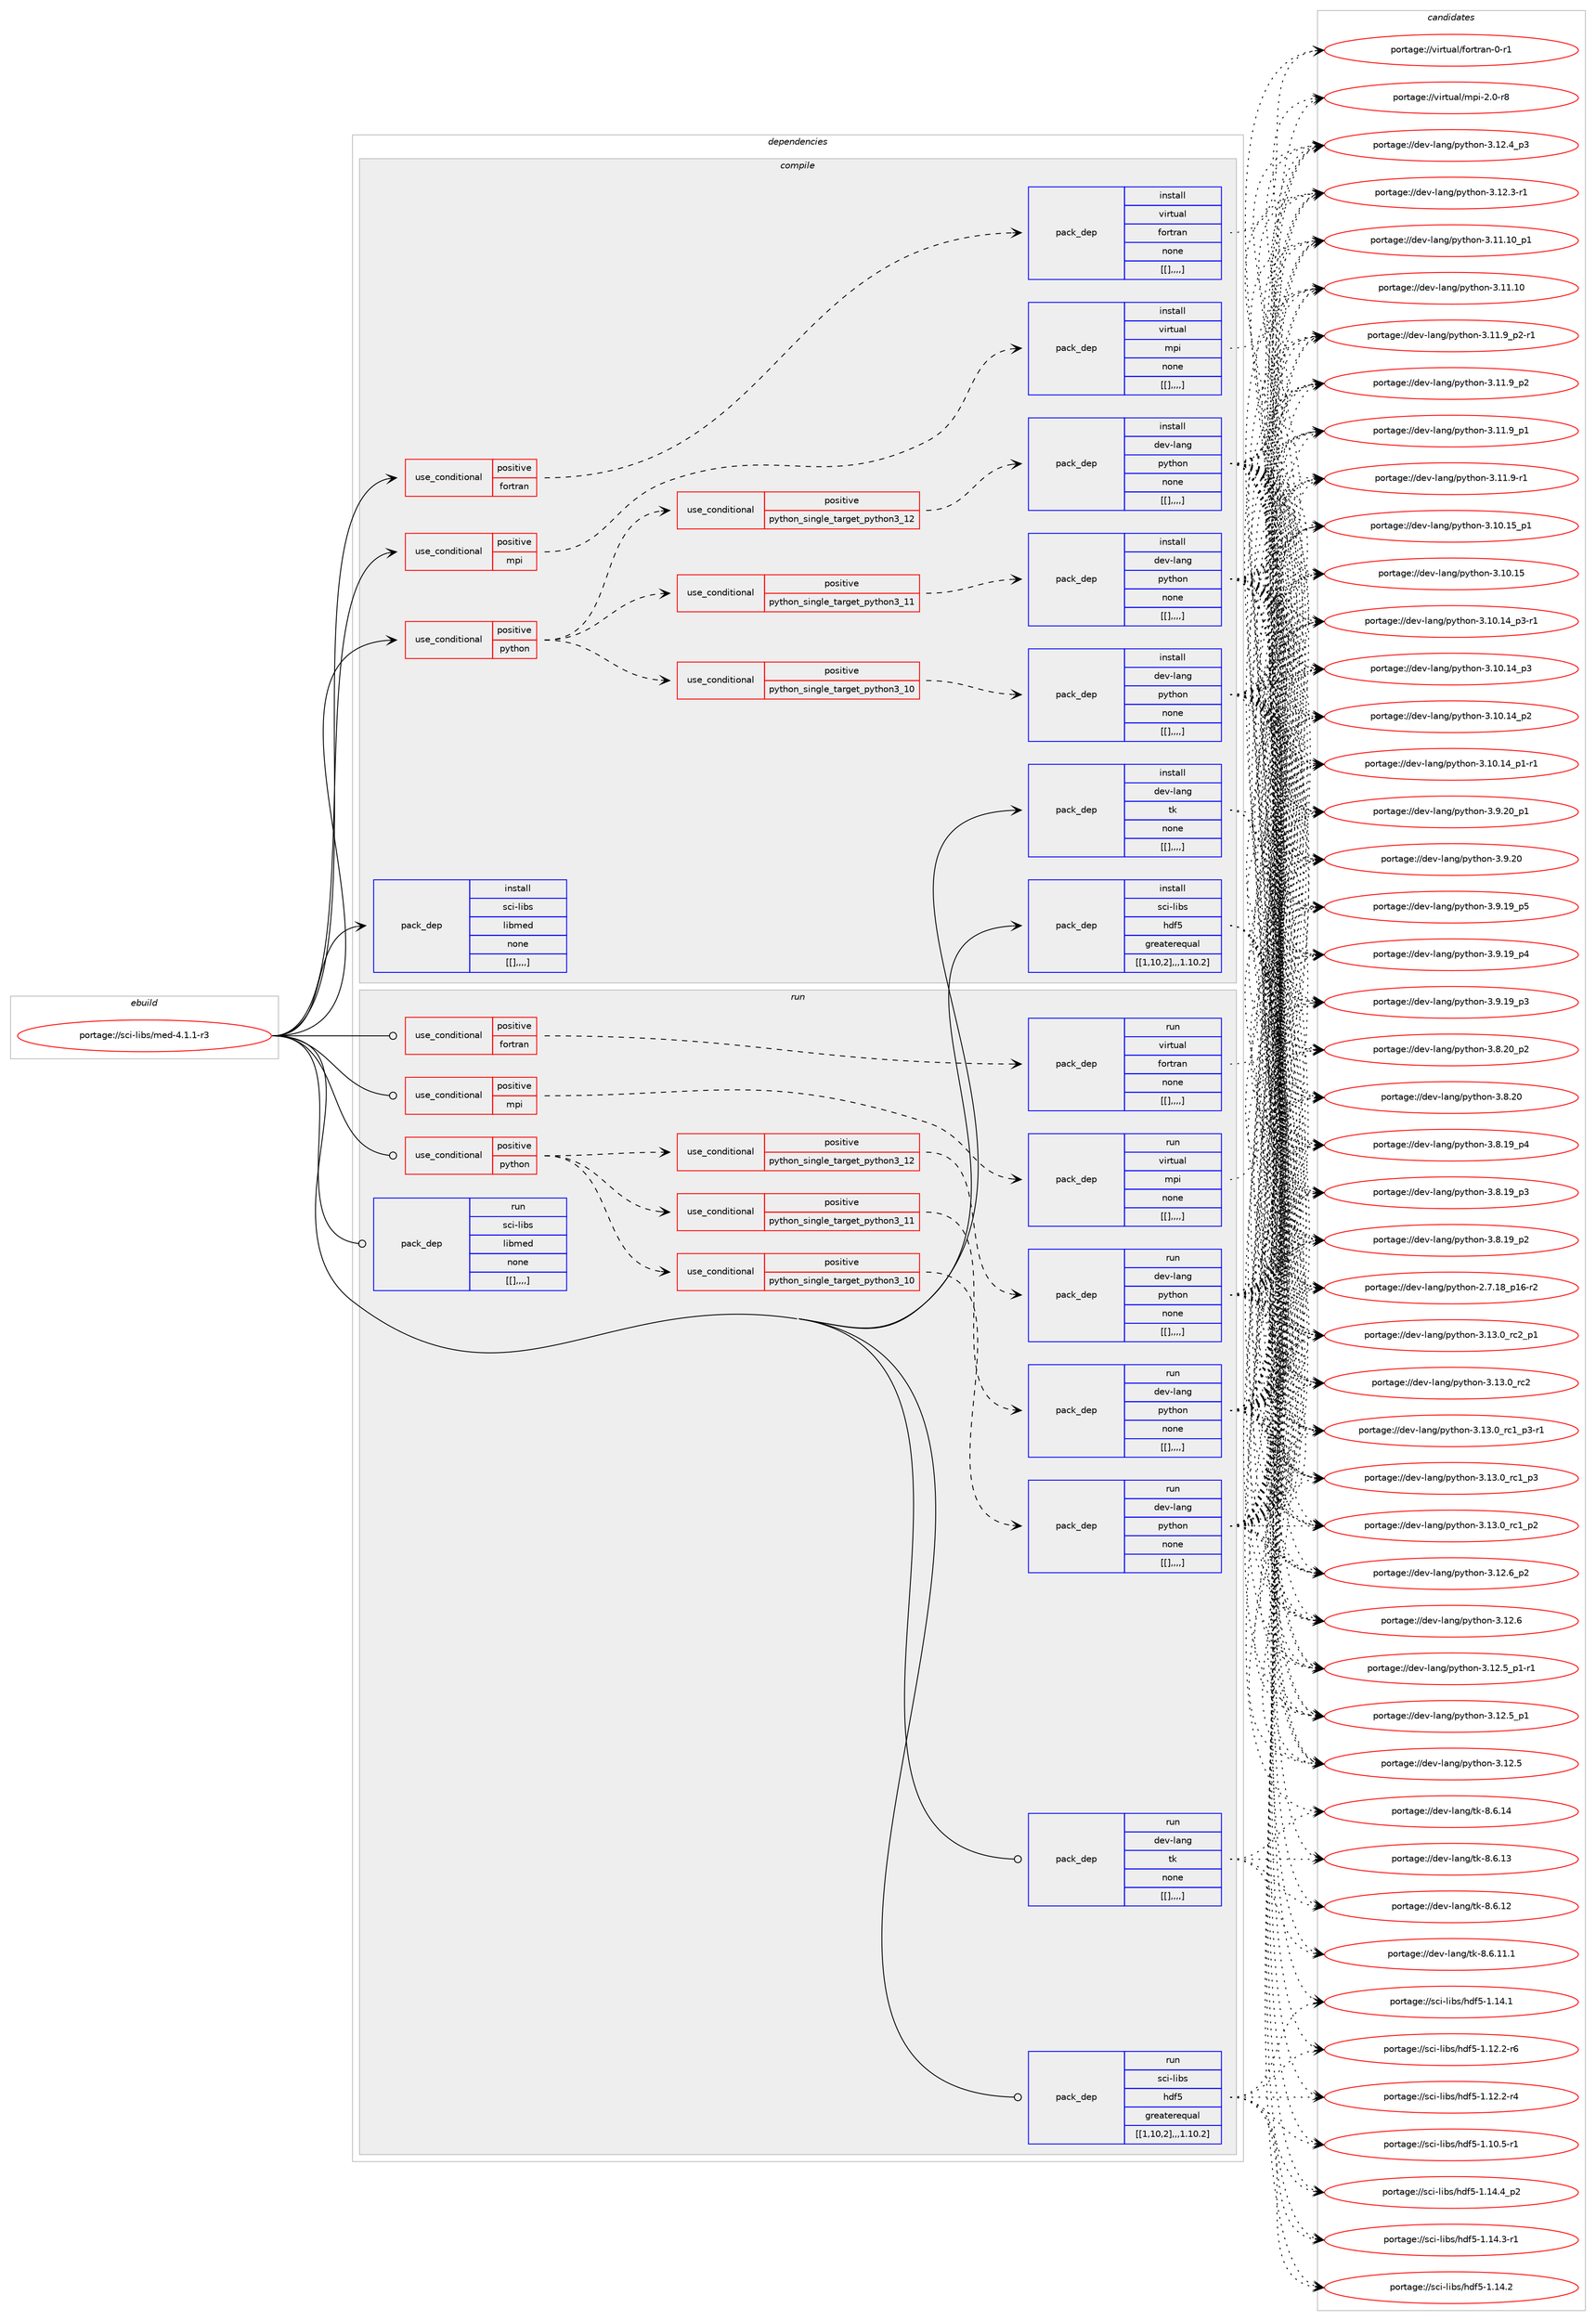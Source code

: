 digraph prolog {

# *************
# Graph options
# *************

newrank=true;
concentrate=true;
compound=true;
graph [rankdir=LR,fontname=Helvetica,fontsize=10,ranksep=1.5];#, ranksep=2.5, nodesep=0.2];
edge  [arrowhead=vee];
node  [fontname=Helvetica,fontsize=10];

# **********
# The ebuild
# **********

subgraph cluster_leftcol {
color=gray;
label=<<i>ebuild</i>>;
id [label="portage://sci-libs/med-4.1.1-r3", color=red, width=4, href="../sci-libs/med-4.1.1-r3.svg"];
}

# ****************
# The dependencies
# ****************

subgraph cluster_midcol {
color=gray;
label=<<i>dependencies</i>>;
subgraph cluster_compile {
fillcolor="#eeeeee";
style=filled;
label=<<i>compile</i>>;
subgraph cond110587 {
dependency413618 [label=<<TABLE BORDER="0" CELLBORDER="1" CELLSPACING="0" CELLPADDING="4"><TR><TD ROWSPAN="3" CELLPADDING="10">use_conditional</TD></TR><TR><TD>positive</TD></TR><TR><TD>fortran</TD></TR></TABLE>>, shape=none, color=red];
subgraph pack300138 {
dependency413619 [label=<<TABLE BORDER="0" CELLBORDER="1" CELLSPACING="0" CELLPADDING="4" WIDTH="220"><TR><TD ROWSPAN="6" CELLPADDING="30">pack_dep</TD></TR><TR><TD WIDTH="110">install</TD></TR><TR><TD>virtual</TD></TR><TR><TD>fortran</TD></TR><TR><TD>none</TD></TR><TR><TD>[[],,,,]</TD></TR></TABLE>>, shape=none, color=blue];
}
dependency413618:e -> dependency413619:w [weight=20,style="dashed",arrowhead="vee"];
}
id:e -> dependency413618:w [weight=20,style="solid",arrowhead="vee"];
subgraph cond110588 {
dependency413620 [label=<<TABLE BORDER="0" CELLBORDER="1" CELLSPACING="0" CELLPADDING="4"><TR><TD ROWSPAN="3" CELLPADDING="10">use_conditional</TD></TR><TR><TD>positive</TD></TR><TR><TD>mpi</TD></TR></TABLE>>, shape=none, color=red];
subgraph pack300139 {
dependency413621 [label=<<TABLE BORDER="0" CELLBORDER="1" CELLSPACING="0" CELLPADDING="4" WIDTH="220"><TR><TD ROWSPAN="6" CELLPADDING="30">pack_dep</TD></TR><TR><TD WIDTH="110">install</TD></TR><TR><TD>virtual</TD></TR><TR><TD>mpi</TD></TR><TR><TD>none</TD></TR><TR><TD>[[],,,,]</TD></TR></TABLE>>, shape=none, color=blue];
}
dependency413620:e -> dependency413621:w [weight=20,style="dashed",arrowhead="vee"];
}
id:e -> dependency413620:w [weight=20,style="solid",arrowhead="vee"];
subgraph cond110589 {
dependency413622 [label=<<TABLE BORDER="0" CELLBORDER="1" CELLSPACING="0" CELLPADDING="4"><TR><TD ROWSPAN="3" CELLPADDING="10">use_conditional</TD></TR><TR><TD>positive</TD></TR><TR><TD>python</TD></TR></TABLE>>, shape=none, color=red];
subgraph cond110590 {
dependency413623 [label=<<TABLE BORDER="0" CELLBORDER="1" CELLSPACING="0" CELLPADDING="4"><TR><TD ROWSPAN="3" CELLPADDING="10">use_conditional</TD></TR><TR><TD>positive</TD></TR><TR><TD>python_single_target_python3_10</TD></TR></TABLE>>, shape=none, color=red];
subgraph pack300140 {
dependency413624 [label=<<TABLE BORDER="0" CELLBORDER="1" CELLSPACING="0" CELLPADDING="4" WIDTH="220"><TR><TD ROWSPAN="6" CELLPADDING="30">pack_dep</TD></TR><TR><TD WIDTH="110">install</TD></TR><TR><TD>dev-lang</TD></TR><TR><TD>python</TD></TR><TR><TD>none</TD></TR><TR><TD>[[],,,,]</TD></TR></TABLE>>, shape=none, color=blue];
}
dependency413623:e -> dependency413624:w [weight=20,style="dashed",arrowhead="vee"];
}
dependency413622:e -> dependency413623:w [weight=20,style="dashed",arrowhead="vee"];
subgraph cond110591 {
dependency413625 [label=<<TABLE BORDER="0" CELLBORDER="1" CELLSPACING="0" CELLPADDING="4"><TR><TD ROWSPAN="3" CELLPADDING="10">use_conditional</TD></TR><TR><TD>positive</TD></TR><TR><TD>python_single_target_python3_11</TD></TR></TABLE>>, shape=none, color=red];
subgraph pack300141 {
dependency413626 [label=<<TABLE BORDER="0" CELLBORDER="1" CELLSPACING="0" CELLPADDING="4" WIDTH="220"><TR><TD ROWSPAN="6" CELLPADDING="30">pack_dep</TD></TR><TR><TD WIDTH="110">install</TD></TR><TR><TD>dev-lang</TD></TR><TR><TD>python</TD></TR><TR><TD>none</TD></TR><TR><TD>[[],,,,]</TD></TR></TABLE>>, shape=none, color=blue];
}
dependency413625:e -> dependency413626:w [weight=20,style="dashed",arrowhead="vee"];
}
dependency413622:e -> dependency413625:w [weight=20,style="dashed",arrowhead="vee"];
subgraph cond110592 {
dependency413627 [label=<<TABLE BORDER="0" CELLBORDER="1" CELLSPACING="0" CELLPADDING="4"><TR><TD ROWSPAN="3" CELLPADDING="10">use_conditional</TD></TR><TR><TD>positive</TD></TR><TR><TD>python_single_target_python3_12</TD></TR></TABLE>>, shape=none, color=red];
subgraph pack300142 {
dependency413628 [label=<<TABLE BORDER="0" CELLBORDER="1" CELLSPACING="0" CELLPADDING="4" WIDTH="220"><TR><TD ROWSPAN="6" CELLPADDING="30">pack_dep</TD></TR><TR><TD WIDTH="110">install</TD></TR><TR><TD>dev-lang</TD></TR><TR><TD>python</TD></TR><TR><TD>none</TD></TR><TR><TD>[[],,,,]</TD></TR></TABLE>>, shape=none, color=blue];
}
dependency413627:e -> dependency413628:w [weight=20,style="dashed",arrowhead="vee"];
}
dependency413622:e -> dependency413627:w [weight=20,style="dashed",arrowhead="vee"];
}
id:e -> dependency413622:w [weight=20,style="solid",arrowhead="vee"];
subgraph pack300143 {
dependency413629 [label=<<TABLE BORDER="0" CELLBORDER="1" CELLSPACING="0" CELLPADDING="4" WIDTH="220"><TR><TD ROWSPAN="6" CELLPADDING="30">pack_dep</TD></TR><TR><TD WIDTH="110">install</TD></TR><TR><TD>dev-lang</TD></TR><TR><TD>tk</TD></TR><TR><TD>none</TD></TR><TR><TD>[[],,,,]</TD></TR></TABLE>>, shape=none, color=blue];
}
id:e -> dependency413629:w [weight=20,style="solid",arrowhead="vee"];
subgraph pack300144 {
dependency413630 [label=<<TABLE BORDER="0" CELLBORDER="1" CELLSPACING="0" CELLPADDING="4" WIDTH="220"><TR><TD ROWSPAN="6" CELLPADDING="30">pack_dep</TD></TR><TR><TD WIDTH="110">install</TD></TR><TR><TD>sci-libs</TD></TR><TR><TD>hdf5</TD></TR><TR><TD>greaterequal</TD></TR><TR><TD>[[1,10,2],,,1.10.2]</TD></TR></TABLE>>, shape=none, color=blue];
}
id:e -> dependency413630:w [weight=20,style="solid",arrowhead="vee"];
subgraph pack300145 {
dependency413631 [label=<<TABLE BORDER="0" CELLBORDER="1" CELLSPACING="0" CELLPADDING="4" WIDTH="220"><TR><TD ROWSPAN="6" CELLPADDING="30">pack_dep</TD></TR><TR><TD WIDTH="110">install</TD></TR><TR><TD>sci-libs</TD></TR><TR><TD>libmed</TD></TR><TR><TD>none</TD></TR><TR><TD>[[],,,,]</TD></TR></TABLE>>, shape=none, color=blue];
}
id:e -> dependency413631:w [weight=20,style="solid",arrowhead="vee"];
}
subgraph cluster_compileandrun {
fillcolor="#eeeeee";
style=filled;
label=<<i>compile and run</i>>;
}
subgraph cluster_run {
fillcolor="#eeeeee";
style=filled;
label=<<i>run</i>>;
subgraph cond110593 {
dependency413632 [label=<<TABLE BORDER="0" CELLBORDER="1" CELLSPACING="0" CELLPADDING="4"><TR><TD ROWSPAN="3" CELLPADDING="10">use_conditional</TD></TR><TR><TD>positive</TD></TR><TR><TD>fortran</TD></TR></TABLE>>, shape=none, color=red];
subgraph pack300146 {
dependency413633 [label=<<TABLE BORDER="0" CELLBORDER="1" CELLSPACING="0" CELLPADDING="4" WIDTH="220"><TR><TD ROWSPAN="6" CELLPADDING="30">pack_dep</TD></TR><TR><TD WIDTH="110">run</TD></TR><TR><TD>virtual</TD></TR><TR><TD>fortran</TD></TR><TR><TD>none</TD></TR><TR><TD>[[],,,,]</TD></TR></TABLE>>, shape=none, color=blue];
}
dependency413632:e -> dependency413633:w [weight=20,style="dashed",arrowhead="vee"];
}
id:e -> dependency413632:w [weight=20,style="solid",arrowhead="odot"];
subgraph cond110594 {
dependency413634 [label=<<TABLE BORDER="0" CELLBORDER="1" CELLSPACING="0" CELLPADDING="4"><TR><TD ROWSPAN="3" CELLPADDING="10">use_conditional</TD></TR><TR><TD>positive</TD></TR><TR><TD>mpi</TD></TR></TABLE>>, shape=none, color=red];
subgraph pack300147 {
dependency413635 [label=<<TABLE BORDER="0" CELLBORDER="1" CELLSPACING="0" CELLPADDING="4" WIDTH="220"><TR><TD ROWSPAN="6" CELLPADDING="30">pack_dep</TD></TR><TR><TD WIDTH="110">run</TD></TR><TR><TD>virtual</TD></TR><TR><TD>mpi</TD></TR><TR><TD>none</TD></TR><TR><TD>[[],,,,]</TD></TR></TABLE>>, shape=none, color=blue];
}
dependency413634:e -> dependency413635:w [weight=20,style="dashed",arrowhead="vee"];
}
id:e -> dependency413634:w [weight=20,style="solid",arrowhead="odot"];
subgraph cond110595 {
dependency413636 [label=<<TABLE BORDER="0" CELLBORDER="1" CELLSPACING="0" CELLPADDING="4"><TR><TD ROWSPAN="3" CELLPADDING="10">use_conditional</TD></TR><TR><TD>positive</TD></TR><TR><TD>python</TD></TR></TABLE>>, shape=none, color=red];
subgraph cond110596 {
dependency413637 [label=<<TABLE BORDER="0" CELLBORDER="1" CELLSPACING="0" CELLPADDING="4"><TR><TD ROWSPAN="3" CELLPADDING="10">use_conditional</TD></TR><TR><TD>positive</TD></TR><TR><TD>python_single_target_python3_10</TD></TR></TABLE>>, shape=none, color=red];
subgraph pack300148 {
dependency413638 [label=<<TABLE BORDER="0" CELLBORDER="1" CELLSPACING="0" CELLPADDING="4" WIDTH="220"><TR><TD ROWSPAN="6" CELLPADDING="30">pack_dep</TD></TR><TR><TD WIDTH="110">run</TD></TR><TR><TD>dev-lang</TD></TR><TR><TD>python</TD></TR><TR><TD>none</TD></TR><TR><TD>[[],,,,]</TD></TR></TABLE>>, shape=none, color=blue];
}
dependency413637:e -> dependency413638:w [weight=20,style="dashed",arrowhead="vee"];
}
dependency413636:e -> dependency413637:w [weight=20,style="dashed",arrowhead="vee"];
subgraph cond110597 {
dependency413639 [label=<<TABLE BORDER="0" CELLBORDER="1" CELLSPACING="0" CELLPADDING="4"><TR><TD ROWSPAN="3" CELLPADDING="10">use_conditional</TD></TR><TR><TD>positive</TD></TR><TR><TD>python_single_target_python3_11</TD></TR></TABLE>>, shape=none, color=red];
subgraph pack300149 {
dependency413640 [label=<<TABLE BORDER="0" CELLBORDER="1" CELLSPACING="0" CELLPADDING="4" WIDTH="220"><TR><TD ROWSPAN="6" CELLPADDING="30">pack_dep</TD></TR><TR><TD WIDTH="110">run</TD></TR><TR><TD>dev-lang</TD></TR><TR><TD>python</TD></TR><TR><TD>none</TD></TR><TR><TD>[[],,,,]</TD></TR></TABLE>>, shape=none, color=blue];
}
dependency413639:e -> dependency413640:w [weight=20,style="dashed",arrowhead="vee"];
}
dependency413636:e -> dependency413639:w [weight=20,style="dashed",arrowhead="vee"];
subgraph cond110598 {
dependency413641 [label=<<TABLE BORDER="0" CELLBORDER="1" CELLSPACING="0" CELLPADDING="4"><TR><TD ROWSPAN="3" CELLPADDING="10">use_conditional</TD></TR><TR><TD>positive</TD></TR><TR><TD>python_single_target_python3_12</TD></TR></TABLE>>, shape=none, color=red];
subgraph pack300150 {
dependency413642 [label=<<TABLE BORDER="0" CELLBORDER="1" CELLSPACING="0" CELLPADDING="4" WIDTH="220"><TR><TD ROWSPAN="6" CELLPADDING="30">pack_dep</TD></TR><TR><TD WIDTH="110">run</TD></TR><TR><TD>dev-lang</TD></TR><TR><TD>python</TD></TR><TR><TD>none</TD></TR><TR><TD>[[],,,,]</TD></TR></TABLE>>, shape=none, color=blue];
}
dependency413641:e -> dependency413642:w [weight=20,style="dashed",arrowhead="vee"];
}
dependency413636:e -> dependency413641:w [weight=20,style="dashed",arrowhead="vee"];
}
id:e -> dependency413636:w [weight=20,style="solid",arrowhead="odot"];
subgraph pack300151 {
dependency413643 [label=<<TABLE BORDER="0" CELLBORDER="1" CELLSPACING="0" CELLPADDING="4" WIDTH="220"><TR><TD ROWSPAN="6" CELLPADDING="30">pack_dep</TD></TR><TR><TD WIDTH="110">run</TD></TR><TR><TD>dev-lang</TD></TR><TR><TD>tk</TD></TR><TR><TD>none</TD></TR><TR><TD>[[],,,,]</TD></TR></TABLE>>, shape=none, color=blue];
}
id:e -> dependency413643:w [weight=20,style="solid",arrowhead="odot"];
subgraph pack300152 {
dependency413644 [label=<<TABLE BORDER="0" CELLBORDER="1" CELLSPACING="0" CELLPADDING="4" WIDTH="220"><TR><TD ROWSPAN="6" CELLPADDING="30">pack_dep</TD></TR><TR><TD WIDTH="110">run</TD></TR><TR><TD>sci-libs</TD></TR><TR><TD>hdf5</TD></TR><TR><TD>greaterequal</TD></TR><TR><TD>[[1,10,2],,,1.10.2]</TD></TR></TABLE>>, shape=none, color=blue];
}
id:e -> dependency413644:w [weight=20,style="solid",arrowhead="odot"];
subgraph pack300153 {
dependency413645 [label=<<TABLE BORDER="0" CELLBORDER="1" CELLSPACING="0" CELLPADDING="4" WIDTH="220"><TR><TD ROWSPAN="6" CELLPADDING="30">pack_dep</TD></TR><TR><TD WIDTH="110">run</TD></TR><TR><TD>sci-libs</TD></TR><TR><TD>libmed</TD></TR><TR><TD>none</TD></TR><TR><TD>[[],,,,]</TD></TR></TABLE>>, shape=none, color=blue];
}
id:e -> dependency413645:w [weight=20,style="solid",arrowhead="odot"];
}
}

# **************
# The candidates
# **************

subgraph cluster_choices {
rank=same;
color=gray;
label=<<i>candidates</i>>;

subgraph choice300138 {
color=black;
nodesep=1;
choice11810511411611797108471021111141161149711045484511449 [label="portage://virtual/fortran-0-r1", color=red, width=4,href="../virtual/fortran-0-r1.svg"];
dependency413619:e -> choice11810511411611797108471021111141161149711045484511449:w [style=dotted,weight="100"];
}
subgraph choice300139 {
color=black;
nodesep=1;
choice1181051141161179710847109112105455046484511456 [label="portage://virtual/mpi-2.0-r8", color=red, width=4,href="../virtual/mpi-2.0-r8.svg"];
dependency413621:e -> choice1181051141161179710847109112105455046484511456:w [style=dotted,weight="100"];
}
subgraph choice300140 {
color=black;
nodesep=1;
choice100101118451089711010347112121116104111110455146495146489511499509511249 [label="portage://dev-lang/python-3.13.0_rc2_p1", color=red, width=4,href="../dev-lang/python-3.13.0_rc2_p1.svg"];
choice10010111845108971101034711212111610411111045514649514648951149950 [label="portage://dev-lang/python-3.13.0_rc2", color=red, width=4,href="../dev-lang/python-3.13.0_rc2.svg"];
choice1001011184510897110103471121211161041111104551464951464895114994995112514511449 [label="portage://dev-lang/python-3.13.0_rc1_p3-r1", color=red, width=4,href="../dev-lang/python-3.13.0_rc1_p3-r1.svg"];
choice100101118451089711010347112121116104111110455146495146489511499499511251 [label="portage://dev-lang/python-3.13.0_rc1_p3", color=red, width=4,href="../dev-lang/python-3.13.0_rc1_p3.svg"];
choice100101118451089711010347112121116104111110455146495146489511499499511250 [label="portage://dev-lang/python-3.13.0_rc1_p2", color=red, width=4,href="../dev-lang/python-3.13.0_rc1_p2.svg"];
choice100101118451089711010347112121116104111110455146495046549511250 [label="portage://dev-lang/python-3.12.6_p2", color=red, width=4,href="../dev-lang/python-3.12.6_p2.svg"];
choice10010111845108971101034711212111610411111045514649504654 [label="portage://dev-lang/python-3.12.6", color=red, width=4,href="../dev-lang/python-3.12.6.svg"];
choice1001011184510897110103471121211161041111104551464950465395112494511449 [label="portage://dev-lang/python-3.12.5_p1-r1", color=red, width=4,href="../dev-lang/python-3.12.5_p1-r1.svg"];
choice100101118451089711010347112121116104111110455146495046539511249 [label="portage://dev-lang/python-3.12.5_p1", color=red, width=4,href="../dev-lang/python-3.12.5_p1.svg"];
choice10010111845108971101034711212111610411111045514649504653 [label="portage://dev-lang/python-3.12.5", color=red, width=4,href="../dev-lang/python-3.12.5.svg"];
choice100101118451089711010347112121116104111110455146495046529511251 [label="portage://dev-lang/python-3.12.4_p3", color=red, width=4,href="../dev-lang/python-3.12.4_p3.svg"];
choice100101118451089711010347112121116104111110455146495046514511449 [label="portage://dev-lang/python-3.12.3-r1", color=red, width=4,href="../dev-lang/python-3.12.3-r1.svg"];
choice10010111845108971101034711212111610411111045514649494649489511249 [label="portage://dev-lang/python-3.11.10_p1", color=red, width=4,href="../dev-lang/python-3.11.10_p1.svg"];
choice1001011184510897110103471121211161041111104551464949464948 [label="portage://dev-lang/python-3.11.10", color=red, width=4,href="../dev-lang/python-3.11.10.svg"];
choice1001011184510897110103471121211161041111104551464949465795112504511449 [label="portage://dev-lang/python-3.11.9_p2-r1", color=red, width=4,href="../dev-lang/python-3.11.9_p2-r1.svg"];
choice100101118451089711010347112121116104111110455146494946579511250 [label="portage://dev-lang/python-3.11.9_p2", color=red, width=4,href="../dev-lang/python-3.11.9_p2.svg"];
choice100101118451089711010347112121116104111110455146494946579511249 [label="portage://dev-lang/python-3.11.9_p1", color=red, width=4,href="../dev-lang/python-3.11.9_p1.svg"];
choice100101118451089711010347112121116104111110455146494946574511449 [label="portage://dev-lang/python-3.11.9-r1", color=red, width=4,href="../dev-lang/python-3.11.9-r1.svg"];
choice10010111845108971101034711212111610411111045514649484649539511249 [label="portage://dev-lang/python-3.10.15_p1", color=red, width=4,href="../dev-lang/python-3.10.15_p1.svg"];
choice1001011184510897110103471121211161041111104551464948464953 [label="portage://dev-lang/python-3.10.15", color=red, width=4,href="../dev-lang/python-3.10.15.svg"];
choice100101118451089711010347112121116104111110455146494846495295112514511449 [label="portage://dev-lang/python-3.10.14_p3-r1", color=red, width=4,href="../dev-lang/python-3.10.14_p3-r1.svg"];
choice10010111845108971101034711212111610411111045514649484649529511251 [label="portage://dev-lang/python-3.10.14_p3", color=red, width=4,href="../dev-lang/python-3.10.14_p3.svg"];
choice10010111845108971101034711212111610411111045514649484649529511250 [label="portage://dev-lang/python-3.10.14_p2", color=red, width=4,href="../dev-lang/python-3.10.14_p2.svg"];
choice100101118451089711010347112121116104111110455146494846495295112494511449 [label="portage://dev-lang/python-3.10.14_p1-r1", color=red, width=4,href="../dev-lang/python-3.10.14_p1-r1.svg"];
choice100101118451089711010347112121116104111110455146574650489511249 [label="portage://dev-lang/python-3.9.20_p1", color=red, width=4,href="../dev-lang/python-3.9.20_p1.svg"];
choice10010111845108971101034711212111610411111045514657465048 [label="portage://dev-lang/python-3.9.20", color=red, width=4,href="../dev-lang/python-3.9.20.svg"];
choice100101118451089711010347112121116104111110455146574649579511253 [label="portage://dev-lang/python-3.9.19_p5", color=red, width=4,href="../dev-lang/python-3.9.19_p5.svg"];
choice100101118451089711010347112121116104111110455146574649579511252 [label="portage://dev-lang/python-3.9.19_p4", color=red, width=4,href="../dev-lang/python-3.9.19_p4.svg"];
choice100101118451089711010347112121116104111110455146574649579511251 [label="portage://dev-lang/python-3.9.19_p3", color=red, width=4,href="../dev-lang/python-3.9.19_p3.svg"];
choice100101118451089711010347112121116104111110455146564650489511250 [label="portage://dev-lang/python-3.8.20_p2", color=red, width=4,href="../dev-lang/python-3.8.20_p2.svg"];
choice10010111845108971101034711212111610411111045514656465048 [label="portage://dev-lang/python-3.8.20", color=red, width=4,href="../dev-lang/python-3.8.20.svg"];
choice100101118451089711010347112121116104111110455146564649579511252 [label="portage://dev-lang/python-3.8.19_p4", color=red, width=4,href="../dev-lang/python-3.8.19_p4.svg"];
choice100101118451089711010347112121116104111110455146564649579511251 [label="portage://dev-lang/python-3.8.19_p3", color=red, width=4,href="../dev-lang/python-3.8.19_p3.svg"];
choice100101118451089711010347112121116104111110455146564649579511250 [label="portage://dev-lang/python-3.8.19_p2", color=red, width=4,href="../dev-lang/python-3.8.19_p2.svg"];
choice100101118451089711010347112121116104111110455046554649569511249544511450 [label="portage://dev-lang/python-2.7.18_p16-r2", color=red, width=4,href="../dev-lang/python-2.7.18_p16-r2.svg"];
dependency413624:e -> choice100101118451089711010347112121116104111110455146495146489511499509511249:w [style=dotted,weight="100"];
dependency413624:e -> choice10010111845108971101034711212111610411111045514649514648951149950:w [style=dotted,weight="100"];
dependency413624:e -> choice1001011184510897110103471121211161041111104551464951464895114994995112514511449:w [style=dotted,weight="100"];
dependency413624:e -> choice100101118451089711010347112121116104111110455146495146489511499499511251:w [style=dotted,weight="100"];
dependency413624:e -> choice100101118451089711010347112121116104111110455146495146489511499499511250:w [style=dotted,weight="100"];
dependency413624:e -> choice100101118451089711010347112121116104111110455146495046549511250:w [style=dotted,weight="100"];
dependency413624:e -> choice10010111845108971101034711212111610411111045514649504654:w [style=dotted,weight="100"];
dependency413624:e -> choice1001011184510897110103471121211161041111104551464950465395112494511449:w [style=dotted,weight="100"];
dependency413624:e -> choice100101118451089711010347112121116104111110455146495046539511249:w [style=dotted,weight="100"];
dependency413624:e -> choice10010111845108971101034711212111610411111045514649504653:w [style=dotted,weight="100"];
dependency413624:e -> choice100101118451089711010347112121116104111110455146495046529511251:w [style=dotted,weight="100"];
dependency413624:e -> choice100101118451089711010347112121116104111110455146495046514511449:w [style=dotted,weight="100"];
dependency413624:e -> choice10010111845108971101034711212111610411111045514649494649489511249:w [style=dotted,weight="100"];
dependency413624:e -> choice1001011184510897110103471121211161041111104551464949464948:w [style=dotted,weight="100"];
dependency413624:e -> choice1001011184510897110103471121211161041111104551464949465795112504511449:w [style=dotted,weight="100"];
dependency413624:e -> choice100101118451089711010347112121116104111110455146494946579511250:w [style=dotted,weight="100"];
dependency413624:e -> choice100101118451089711010347112121116104111110455146494946579511249:w [style=dotted,weight="100"];
dependency413624:e -> choice100101118451089711010347112121116104111110455146494946574511449:w [style=dotted,weight="100"];
dependency413624:e -> choice10010111845108971101034711212111610411111045514649484649539511249:w [style=dotted,weight="100"];
dependency413624:e -> choice1001011184510897110103471121211161041111104551464948464953:w [style=dotted,weight="100"];
dependency413624:e -> choice100101118451089711010347112121116104111110455146494846495295112514511449:w [style=dotted,weight="100"];
dependency413624:e -> choice10010111845108971101034711212111610411111045514649484649529511251:w [style=dotted,weight="100"];
dependency413624:e -> choice10010111845108971101034711212111610411111045514649484649529511250:w [style=dotted,weight="100"];
dependency413624:e -> choice100101118451089711010347112121116104111110455146494846495295112494511449:w [style=dotted,weight="100"];
dependency413624:e -> choice100101118451089711010347112121116104111110455146574650489511249:w [style=dotted,weight="100"];
dependency413624:e -> choice10010111845108971101034711212111610411111045514657465048:w [style=dotted,weight="100"];
dependency413624:e -> choice100101118451089711010347112121116104111110455146574649579511253:w [style=dotted,weight="100"];
dependency413624:e -> choice100101118451089711010347112121116104111110455146574649579511252:w [style=dotted,weight="100"];
dependency413624:e -> choice100101118451089711010347112121116104111110455146574649579511251:w [style=dotted,weight="100"];
dependency413624:e -> choice100101118451089711010347112121116104111110455146564650489511250:w [style=dotted,weight="100"];
dependency413624:e -> choice10010111845108971101034711212111610411111045514656465048:w [style=dotted,weight="100"];
dependency413624:e -> choice100101118451089711010347112121116104111110455146564649579511252:w [style=dotted,weight="100"];
dependency413624:e -> choice100101118451089711010347112121116104111110455146564649579511251:w [style=dotted,weight="100"];
dependency413624:e -> choice100101118451089711010347112121116104111110455146564649579511250:w [style=dotted,weight="100"];
dependency413624:e -> choice100101118451089711010347112121116104111110455046554649569511249544511450:w [style=dotted,weight="100"];
}
subgraph choice300141 {
color=black;
nodesep=1;
choice100101118451089711010347112121116104111110455146495146489511499509511249 [label="portage://dev-lang/python-3.13.0_rc2_p1", color=red, width=4,href="../dev-lang/python-3.13.0_rc2_p1.svg"];
choice10010111845108971101034711212111610411111045514649514648951149950 [label="portage://dev-lang/python-3.13.0_rc2", color=red, width=4,href="../dev-lang/python-3.13.0_rc2.svg"];
choice1001011184510897110103471121211161041111104551464951464895114994995112514511449 [label="portage://dev-lang/python-3.13.0_rc1_p3-r1", color=red, width=4,href="../dev-lang/python-3.13.0_rc1_p3-r1.svg"];
choice100101118451089711010347112121116104111110455146495146489511499499511251 [label="portage://dev-lang/python-3.13.0_rc1_p3", color=red, width=4,href="../dev-lang/python-3.13.0_rc1_p3.svg"];
choice100101118451089711010347112121116104111110455146495146489511499499511250 [label="portage://dev-lang/python-3.13.0_rc1_p2", color=red, width=4,href="../dev-lang/python-3.13.0_rc1_p2.svg"];
choice100101118451089711010347112121116104111110455146495046549511250 [label="portage://dev-lang/python-3.12.6_p2", color=red, width=4,href="../dev-lang/python-3.12.6_p2.svg"];
choice10010111845108971101034711212111610411111045514649504654 [label="portage://dev-lang/python-3.12.6", color=red, width=4,href="../dev-lang/python-3.12.6.svg"];
choice1001011184510897110103471121211161041111104551464950465395112494511449 [label="portage://dev-lang/python-3.12.5_p1-r1", color=red, width=4,href="../dev-lang/python-3.12.5_p1-r1.svg"];
choice100101118451089711010347112121116104111110455146495046539511249 [label="portage://dev-lang/python-3.12.5_p1", color=red, width=4,href="../dev-lang/python-3.12.5_p1.svg"];
choice10010111845108971101034711212111610411111045514649504653 [label="portage://dev-lang/python-3.12.5", color=red, width=4,href="../dev-lang/python-3.12.5.svg"];
choice100101118451089711010347112121116104111110455146495046529511251 [label="portage://dev-lang/python-3.12.4_p3", color=red, width=4,href="../dev-lang/python-3.12.4_p3.svg"];
choice100101118451089711010347112121116104111110455146495046514511449 [label="portage://dev-lang/python-3.12.3-r1", color=red, width=4,href="../dev-lang/python-3.12.3-r1.svg"];
choice10010111845108971101034711212111610411111045514649494649489511249 [label="portage://dev-lang/python-3.11.10_p1", color=red, width=4,href="../dev-lang/python-3.11.10_p1.svg"];
choice1001011184510897110103471121211161041111104551464949464948 [label="portage://dev-lang/python-3.11.10", color=red, width=4,href="../dev-lang/python-3.11.10.svg"];
choice1001011184510897110103471121211161041111104551464949465795112504511449 [label="portage://dev-lang/python-3.11.9_p2-r1", color=red, width=4,href="../dev-lang/python-3.11.9_p2-r1.svg"];
choice100101118451089711010347112121116104111110455146494946579511250 [label="portage://dev-lang/python-3.11.9_p2", color=red, width=4,href="../dev-lang/python-3.11.9_p2.svg"];
choice100101118451089711010347112121116104111110455146494946579511249 [label="portage://dev-lang/python-3.11.9_p1", color=red, width=4,href="../dev-lang/python-3.11.9_p1.svg"];
choice100101118451089711010347112121116104111110455146494946574511449 [label="portage://dev-lang/python-3.11.9-r1", color=red, width=4,href="../dev-lang/python-3.11.9-r1.svg"];
choice10010111845108971101034711212111610411111045514649484649539511249 [label="portage://dev-lang/python-3.10.15_p1", color=red, width=4,href="../dev-lang/python-3.10.15_p1.svg"];
choice1001011184510897110103471121211161041111104551464948464953 [label="portage://dev-lang/python-3.10.15", color=red, width=4,href="../dev-lang/python-3.10.15.svg"];
choice100101118451089711010347112121116104111110455146494846495295112514511449 [label="portage://dev-lang/python-3.10.14_p3-r1", color=red, width=4,href="../dev-lang/python-3.10.14_p3-r1.svg"];
choice10010111845108971101034711212111610411111045514649484649529511251 [label="portage://dev-lang/python-3.10.14_p3", color=red, width=4,href="../dev-lang/python-3.10.14_p3.svg"];
choice10010111845108971101034711212111610411111045514649484649529511250 [label="portage://dev-lang/python-3.10.14_p2", color=red, width=4,href="../dev-lang/python-3.10.14_p2.svg"];
choice100101118451089711010347112121116104111110455146494846495295112494511449 [label="portage://dev-lang/python-3.10.14_p1-r1", color=red, width=4,href="../dev-lang/python-3.10.14_p1-r1.svg"];
choice100101118451089711010347112121116104111110455146574650489511249 [label="portage://dev-lang/python-3.9.20_p1", color=red, width=4,href="../dev-lang/python-3.9.20_p1.svg"];
choice10010111845108971101034711212111610411111045514657465048 [label="portage://dev-lang/python-3.9.20", color=red, width=4,href="../dev-lang/python-3.9.20.svg"];
choice100101118451089711010347112121116104111110455146574649579511253 [label="portage://dev-lang/python-3.9.19_p5", color=red, width=4,href="../dev-lang/python-3.9.19_p5.svg"];
choice100101118451089711010347112121116104111110455146574649579511252 [label="portage://dev-lang/python-3.9.19_p4", color=red, width=4,href="../dev-lang/python-3.9.19_p4.svg"];
choice100101118451089711010347112121116104111110455146574649579511251 [label="portage://dev-lang/python-3.9.19_p3", color=red, width=4,href="../dev-lang/python-3.9.19_p3.svg"];
choice100101118451089711010347112121116104111110455146564650489511250 [label="portage://dev-lang/python-3.8.20_p2", color=red, width=4,href="../dev-lang/python-3.8.20_p2.svg"];
choice10010111845108971101034711212111610411111045514656465048 [label="portage://dev-lang/python-3.8.20", color=red, width=4,href="../dev-lang/python-3.8.20.svg"];
choice100101118451089711010347112121116104111110455146564649579511252 [label="portage://dev-lang/python-3.8.19_p4", color=red, width=4,href="../dev-lang/python-3.8.19_p4.svg"];
choice100101118451089711010347112121116104111110455146564649579511251 [label="portage://dev-lang/python-3.8.19_p3", color=red, width=4,href="../dev-lang/python-3.8.19_p3.svg"];
choice100101118451089711010347112121116104111110455146564649579511250 [label="portage://dev-lang/python-3.8.19_p2", color=red, width=4,href="../dev-lang/python-3.8.19_p2.svg"];
choice100101118451089711010347112121116104111110455046554649569511249544511450 [label="portage://dev-lang/python-2.7.18_p16-r2", color=red, width=4,href="../dev-lang/python-2.7.18_p16-r2.svg"];
dependency413626:e -> choice100101118451089711010347112121116104111110455146495146489511499509511249:w [style=dotted,weight="100"];
dependency413626:e -> choice10010111845108971101034711212111610411111045514649514648951149950:w [style=dotted,weight="100"];
dependency413626:e -> choice1001011184510897110103471121211161041111104551464951464895114994995112514511449:w [style=dotted,weight="100"];
dependency413626:e -> choice100101118451089711010347112121116104111110455146495146489511499499511251:w [style=dotted,weight="100"];
dependency413626:e -> choice100101118451089711010347112121116104111110455146495146489511499499511250:w [style=dotted,weight="100"];
dependency413626:e -> choice100101118451089711010347112121116104111110455146495046549511250:w [style=dotted,weight="100"];
dependency413626:e -> choice10010111845108971101034711212111610411111045514649504654:w [style=dotted,weight="100"];
dependency413626:e -> choice1001011184510897110103471121211161041111104551464950465395112494511449:w [style=dotted,weight="100"];
dependency413626:e -> choice100101118451089711010347112121116104111110455146495046539511249:w [style=dotted,weight="100"];
dependency413626:e -> choice10010111845108971101034711212111610411111045514649504653:w [style=dotted,weight="100"];
dependency413626:e -> choice100101118451089711010347112121116104111110455146495046529511251:w [style=dotted,weight="100"];
dependency413626:e -> choice100101118451089711010347112121116104111110455146495046514511449:w [style=dotted,weight="100"];
dependency413626:e -> choice10010111845108971101034711212111610411111045514649494649489511249:w [style=dotted,weight="100"];
dependency413626:e -> choice1001011184510897110103471121211161041111104551464949464948:w [style=dotted,weight="100"];
dependency413626:e -> choice1001011184510897110103471121211161041111104551464949465795112504511449:w [style=dotted,weight="100"];
dependency413626:e -> choice100101118451089711010347112121116104111110455146494946579511250:w [style=dotted,weight="100"];
dependency413626:e -> choice100101118451089711010347112121116104111110455146494946579511249:w [style=dotted,weight="100"];
dependency413626:e -> choice100101118451089711010347112121116104111110455146494946574511449:w [style=dotted,weight="100"];
dependency413626:e -> choice10010111845108971101034711212111610411111045514649484649539511249:w [style=dotted,weight="100"];
dependency413626:e -> choice1001011184510897110103471121211161041111104551464948464953:w [style=dotted,weight="100"];
dependency413626:e -> choice100101118451089711010347112121116104111110455146494846495295112514511449:w [style=dotted,weight="100"];
dependency413626:e -> choice10010111845108971101034711212111610411111045514649484649529511251:w [style=dotted,weight="100"];
dependency413626:e -> choice10010111845108971101034711212111610411111045514649484649529511250:w [style=dotted,weight="100"];
dependency413626:e -> choice100101118451089711010347112121116104111110455146494846495295112494511449:w [style=dotted,weight="100"];
dependency413626:e -> choice100101118451089711010347112121116104111110455146574650489511249:w [style=dotted,weight="100"];
dependency413626:e -> choice10010111845108971101034711212111610411111045514657465048:w [style=dotted,weight="100"];
dependency413626:e -> choice100101118451089711010347112121116104111110455146574649579511253:w [style=dotted,weight="100"];
dependency413626:e -> choice100101118451089711010347112121116104111110455146574649579511252:w [style=dotted,weight="100"];
dependency413626:e -> choice100101118451089711010347112121116104111110455146574649579511251:w [style=dotted,weight="100"];
dependency413626:e -> choice100101118451089711010347112121116104111110455146564650489511250:w [style=dotted,weight="100"];
dependency413626:e -> choice10010111845108971101034711212111610411111045514656465048:w [style=dotted,weight="100"];
dependency413626:e -> choice100101118451089711010347112121116104111110455146564649579511252:w [style=dotted,weight="100"];
dependency413626:e -> choice100101118451089711010347112121116104111110455146564649579511251:w [style=dotted,weight="100"];
dependency413626:e -> choice100101118451089711010347112121116104111110455146564649579511250:w [style=dotted,weight="100"];
dependency413626:e -> choice100101118451089711010347112121116104111110455046554649569511249544511450:w [style=dotted,weight="100"];
}
subgraph choice300142 {
color=black;
nodesep=1;
choice100101118451089711010347112121116104111110455146495146489511499509511249 [label="portage://dev-lang/python-3.13.0_rc2_p1", color=red, width=4,href="../dev-lang/python-3.13.0_rc2_p1.svg"];
choice10010111845108971101034711212111610411111045514649514648951149950 [label="portage://dev-lang/python-3.13.0_rc2", color=red, width=4,href="../dev-lang/python-3.13.0_rc2.svg"];
choice1001011184510897110103471121211161041111104551464951464895114994995112514511449 [label="portage://dev-lang/python-3.13.0_rc1_p3-r1", color=red, width=4,href="../dev-lang/python-3.13.0_rc1_p3-r1.svg"];
choice100101118451089711010347112121116104111110455146495146489511499499511251 [label="portage://dev-lang/python-3.13.0_rc1_p3", color=red, width=4,href="../dev-lang/python-3.13.0_rc1_p3.svg"];
choice100101118451089711010347112121116104111110455146495146489511499499511250 [label="portage://dev-lang/python-3.13.0_rc1_p2", color=red, width=4,href="../dev-lang/python-3.13.0_rc1_p2.svg"];
choice100101118451089711010347112121116104111110455146495046549511250 [label="portage://dev-lang/python-3.12.6_p2", color=red, width=4,href="../dev-lang/python-3.12.6_p2.svg"];
choice10010111845108971101034711212111610411111045514649504654 [label="portage://dev-lang/python-3.12.6", color=red, width=4,href="../dev-lang/python-3.12.6.svg"];
choice1001011184510897110103471121211161041111104551464950465395112494511449 [label="portage://dev-lang/python-3.12.5_p1-r1", color=red, width=4,href="../dev-lang/python-3.12.5_p1-r1.svg"];
choice100101118451089711010347112121116104111110455146495046539511249 [label="portage://dev-lang/python-3.12.5_p1", color=red, width=4,href="../dev-lang/python-3.12.5_p1.svg"];
choice10010111845108971101034711212111610411111045514649504653 [label="portage://dev-lang/python-3.12.5", color=red, width=4,href="../dev-lang/python-3.12.5.svg"];
choice100101118451089711010347112121116104111110455146495046529511251 [label="portage://dev-lang/python-3.12.4_p3", color=red, width=4,href="../dev-lang/python-3.12.4_p3.svg"];
choice100101118451089711010347112121116104111110455146495046514511449 [label="portage://dev-lang/python-3.12.3-r1", color=red, width=4,href="../dev-lang/python-3.12.3-r1.svg"];
choice10010111845108971101034711212111610411111045514649494649489511249 [label="portage://dev-lang/python-3.11.10_p1", color=red, width=4,href="../dev-lang/python-3.11.10_p1.svg"];
choice1001011184510897110103471121211161041111104551464949464948 [label="portage://dev-lang/python-3.11.10", color=red, width=4,href="../dev-lang/python-3.11.10.svg"];
choice1001011184510897110103471121211161041111104551464949465795112504511449 [label="portage://dev-lang/python-3.11.9_p2-r1", color=red, width=4,href="../dev-lang/python-3.11.9_p2-r1.svg"];
choice100101118451089711010347112121116104111110455146494946579511250 [label="portage://dev-lang/python-3.11.9_p2", color=red, width=4,href="../dev-lang/python-3.11.9_p2.svg"];
choice100101118451089711010347112121116104111110455146494946579511249 [label="portage://dev-lang/python-3.11.9_p1", color=red, width=4,href="../dev-lang/python-3.11.9_p1.svg"];
choice100101118451089711010347112121116104111110455146494946574511449 [label="portage://dev-lang/python-3.11.9-r1", color=red, width=4,href="../dev-lang/python-3.11.9-r1.svg"];
choice10010111845108971101034711212111610411111045514649484649539511249 [label="portage://dev-lang/python-3.10.15_p1", color=red, width=4,href="../dev-lang/python-3.10.15_p1.svg"];
choice1001011184510897110103471121211161041111104551464948464953 [label="portage://dev-lang/python-3.10.15", color=red, width=4,href="../dev-lang/python-3.10.15.svg"];
choice100101118451089711010347112121116104111110455146494846495295112514511449 [label="portage://dev-lang/python-3.10.14_p3-r1", color=red, width=4,href="../dev-lang/python-3.10.14_p3-r1.svg"];
choice10010111845108971101034711212111610411111045514649484649529511251 [label="portage://dev-lang/python-3.10.14_p3", color=red, width=4,href="../dev-lang/python-3.10.14_p3.svg"];
choice10010111845108971101034711212111610411111045514649484649529511250 [label="portage://dev-lang/python-3.10.14_p2", color=red, width=4,href="../dev-lang/python-3.10.14_p2.svg"];
choice100101118451089711010347112121116104111110455146494846495295112494511449 [label="portage://dev-lang/python-3.10.14_p1-r1", color=red, width=4,href="../dev-lang/python-3.10.14_p1-r1.svg"];
choice100101118451089711010347112121116104111110455146574650489511249 [label="portage://dev-lang/python-3.9.20_p1", color=red, width=4,href="../dev-lang/python-3.9.20_p1.svg"];
choice10010111845108971101034711212111610411111045514657465048 [label="portage://dev-lang/python-3.9.20", color=red, width=4,href="../dev-lang/python-3.9.20.svg"];
choice100101118451089711010347112121116104111110455146574649579511253 [label="portage://dev-lang/python-3.9.19_p5", color=red, width=4,href="../dev-lang/python-3.9.19_p5.svg"];
choice100101118451089711010347112121116104111110455146574649579511252 [label="portage://dev-lang/python-3.9.19_p4", color=red, width=4,href="../dev-lang/python-3.9.19_p4.svg"];
choice100101118451089711010347112121116104111110455146574649579511251 [label="portage://dev-lang/python-3.9.19_p3", color=red, width=4,href="../dev-lang/python-3.9.19_p3.svg"];
choice100101118451089711010347112121116104111110455146564650489511250 [label="portage://dev-lang/python-3.8.20_p2", color=red, width=4,href="../dev-lang/python-3.8.20_p2.svg"];
choice10010111845108971101034711212111610411111045514656465048 [label="portage://dev-lang/python-3.8.20", color=red, width=4,href="../dev-lang/python-3.8.20.svg"];
choice100101118451089711010347112121116104111110455146564649579511252 [label="portage://dev-lang/python-3.8.19_p4", color=red, width=4,href="../dev-lang/python-3.8.19_p4.svg"];
choice100101118451089711010347112121116104111110455146564649579511251 [label="portage://dev-lang/python-3.8.19_p3", color=red, width=4,href="../dev-lang/python-3.8.19_p3.svg"];
choice100101118451089711010347112121116104111110455146564649579511250 [label="portage://dev-lang/python-3.8.19_p2", color=red, width=4,href="../dev-lang/python-3.8.19_p2.svg"];
choice100101118451089711010347112121116104111110455046554649569511249544511450 [label="portage://dev-lang/python-2.7.18_p16-r2", color=red, width=4,href="../dev-lang/python-2.7.18_p16-r2.svg"];
dependency413628:e -> choice100101118451089711010347112121116104111110455146495146489511499509511249:w [style=dotted,weight="100"];
dependency413628:e -> choice10010111845108971101034711212111610411111045514649514648951149950:w [style=dotted,weight="100"];
dependency413628:e -> choice1001011184510897110103471121211161041111104551464951464895114994995112514511449:w [style=dotted,weight="100"];
dependency413628:e -> choice100101118451089711010347112121116104111110455146495146489511499499511251:w [style=dotted,weight="100"];
dependency413628:e -> choice100101118451089711010347112121116104111110455146495146489511499499511250:w [style=dotted,weight="100"];
dependency413628:e -> choice100101118451089711010347112121116104111110455146495046549511250:w [style=dotted,weight="100"];
dependency413628:e -> choice10010111845108971101034711212111610411111045514649504654:w [style=dotted,weight="100"];
dependency413628:e -> choice1001011184510897110103471121211161041111104551464950465395112494511449:w [style=dotted,weight="100"];
dependency413628:e -> choice100101118451089711010347112121116104111110455146495046539511249:w [style=dotted,weight="100"];
dependency413628:e -> choice10010111845108971101034711212111610411111045514649504653:w [style=dotted,weight="100"];
dependency413628:e -> choice100101118451089711010347112121116104111110455146495046529511251:w [style=dotted,weight="100"];
dependency413628:e -> choice100101118451089711010347112121116104111110455146495046514511449:w [style=dotted,weight="100"];
dependency413628:e -> choice10010111845108971101034711212111610411111045514649494649489511249:w [style=dotted,weight="100"];
dependency413628:e -> choice1001011184510897110103471121211161041111104551464949464948:w [style=dotted,weight="100"];
dependency413628:e -> choice1001011184510897110103471121211161041111104551464949465795112504511449:w [style=dotted,weight="100"];
dependency413628:e -> choice100101118451089711010347112121116104111110455146494946579511250:w [style=dotted,weight="100"];
dependency413628:e -> choice100101118451089711010347112121116104111110455146494946579511249:w [style=dotted,weight="100"];
dependency413628:e -> choice100101118451089711010347112121116104111110455146494946574511449:w [style=dotted,weight="100"];
dependency413628:e -> choice10010111845108971101034711212111610411111045514649484649539511249:w [style=dotted,weight="100"];
dependency413628:e -> choice1001011184510897110103471121211161041111104551464948464953:w [style=dotted,weight="100"];
dependency413628:e -> choice100101118451089711010347112121116104111110455146494846495295112514511449:w [style=dotted,weight="100"];
dependency413628:e -> choice10010111845108971101034711212111610411111045514649484649529511251:w [style=dotted,weight="100"];
dependency413628:e -> choice10010111845108971101034711212111610411111045514649484649529511250:w [style=dotted,weight="100"];
dependency413628:e -> choice100101118451089711010347112121116104111110455146494846495295112494511449:w [style=dotted,weight="100"];
dependency413628:e -> choice100101118451089711010347112121116104111110455146574650489511249:w [style=dotted,weight="100"];
dependency413628:e -> choice10010111845108971101034711212111610411111045514657465048:w [style=dotted,weight="100"];
dependency413628:e -> choice100101118451089711010347112121116104111110455146574649579511253:w [style=dotted,weight="100"];
dependency413628:e -> choice100101118451089711010347112121116104111110455146574649579511252:w [style=dotted,weight="100"];
dependency413628:e -> choice100101118451089711010347112121116104111110455146574649579511251:w [style=dotted,weight="100"];
dependency413628:e -> choice100101118451089711010347112121116104111110455146564650489511250:w [style=dotted,weight="100"];
dependency413628:e -> choice10010111845108971101034711212111610411111045514656465048:w [style=dotted,weight="100"];
dependency413628:e -> choice100101118451089711010347112121116104111110455146564649579511252:w [style=dotted,weight="100"];
dependency413628:e -> choice100101118451089711010347112121116104111110455146564649579511251:w [style=dotted,weight="100"];
dependency413628:e -> choice100101118451089711010347112121116104111110455146564649579511250:w [style=dotted,weight="100"];
dependency413628:e -> choice100101118451089711010347112121116104111110455046554649569511249544511450:w [style=dotted,weight="100"];
}
subgraph choice300143 {
color=black;
nodesep=1;
choice10010111845108971101034711610745564654464952 [label="portage://dev-lang/tk-8.6.14", color=red, width=4,href="../dev-lang/tk-8.6.14.svg"];
choice10010111845108971101034711610745564654464951 [label="portage://dev-lang/tk-8.6.13", color=red, width=4,href="../dev-lang/tk-8.6.13.svg"];
choice10010111845108971101034711610745564654464950 [label="portage://dev-lang/tk-8.6.12", color=red, width=4,href="../dev-lang/tk-8.6.12.svg"];
choice100101118451089711010347116107455646544649494649 [label="portage://dev-lang/tk-8.6.11.1", color=red, width=4,href="../dev-lang/tk-8.6.11.1.svg"];
dependency413629:e -> choice10010111845108971101034711610745564654464952:w [style=dotted,weight="100"];
dependency413629:e -> choice10010111845108971101034711610745564654464951:w [style=dotted,weight="100"];
dependency413629:e -> choice10010111845108971101034711610745564654464950:w [style=dotted,weight="100"];
dependency413629:e -> choice100101118451089711010347116107455646544649494649:w [style=dotted,weight="100"];
}
subgraph choice300144 {
color=black;
nodesep=1;
choice1159910545108105981154710410010253454946495246529511250 [label="portage://sci-libs/hdf5-1.14.4_p2", color=red, width=4,href="../sci-libs/hdf5-1.14.4_p2.svg"];
choice1159910545108105981154710410010253454946495246514511449 [label="portage://sci-libs/hdf5-1.14.3-r1", color=red, width=4,href="../sci-libs/hdf5-1.14.3-r1.svg"];
choice115991054510810598115471041001025345494649524650 [label="portage://sci-libs/hdf5-1.14.2", color=red, width=4,href="../sci-libs/hdf5-1.14.2.svg"];
choice115991054510810598115471041001025345494649524649 [label="portage://sci-libs/hdf5-1.14.1", color=red, width=4,href="../sci-libs/hdf5-1.14.1.svg"];
choice1159910545108105981154710410010253454946495046504511454 [label="portage://sci-libs/hdf5-1.12.2-r6", color=red, width=4,href="../sci-libs/hdf5-1.12.2-r6.svg"];
choice1159910545108105981154710410010253454946495046504511452 [label="portage://sci-libs/hdf5-1.12.2-r4", color=red, width=4,href="../sci-libs/hdf5-1.12.2-r4.svg"];
choice1159910545108105981154710410010253454946494846534511449 [label="portage://sci-libs/hdf5-1.10.5-r1", color=red, width=4,href="../sci-libs/hdf5-1.10.5-r1.svg"];
dependency413630:e -> choice1159910545108105981154710410010253454946495246529511250:w [style=dotted,weight="100"];
dependency413630:e -> choice1159910545108105981154710410010253454946495246514511449:w [style=dotted,weight="100"];
dependency413630:e -> choice115991054510810598115471041001025345494649524650:w [style=dotted,weight="100"];
dependency413630:e -> choice115991054510810598115471041001025345494649524649:w [style=dotted,weight="100"];
dependency413630:e -> choice1159910545108105981154710410010253454946495046504511454:w [style=dotted,weight="100"];
dependency413630:e -> choice1159910545108105981154710410010253454946495046504511452:w [style=dotted,weight="100"];
dependency413630:e -> choice1159910545108105981154710410010253454946494846534511449:w [style=dotted,weight="100"];
}
subgraph choice300145 {
color=black;
nodesep=1;
}
subgraph choice300146 {
color=black;
nodesep=1;
choice11810511411611797108471021111141161149711045484511449 [label="portage://virtual/fortran-0-r1", color=red, width=4,href="../virtual/fortran-0-r1.svg"];
dependency413633:e -> choice11810511411611797108471021111141161149711045484511449:w [style=dotted,weight="100"];
}
subgraph choice300147 {
color=black;
nodesep=1;
choice1181051141161179710847109112105455046484511456 [label="portage://virtual/mpi-2.0-r8", color=red, width=4,href="../virtual/mpi-2.0-r8.svg"];
dependency413635:e -> choice1181051141161179710847109112105455046484511456:w [style=dotted,weight="100"];
}
subgraph choice300148 {
color=black;
nodesep=1;
choice100101118451089711010347112121116104111110455146495146489511499509511249 [label="portage://dev-lang/python-3.13.0_rc2_p1", color=red, width=4,href="../dev-lang/python-3.13.0_rc2_p1.svg"];
choice10010111845108971101034711212111610411111045514649514648951149950 [label="portage://dev-lang/python-3.13.0_rc2", color=red, width=4,href="../dev-lang/python-3.13.0_rc2.svg"];
choice1001011184510897110103471121211161041111104551464951464895114994995112514511449 [label="portage://dev-lang/python-3.13.0_rc1_p3-r1", color=red, width=4,href="../dev-lang/python-3.13.0_rc1_p3-r1.svg"];
choice100101118451089711010347112121116104111110455146495146489511499499511251 [label="portage://dev-lang/python-3.13.0_rc1_p3", color=red, width=4,href="../dev-lang/python-3.13.0_rc1_p3.svg"];
choice100101118451089711010347112121116104111110455146495146489511499499511250 [label="portage://dev-lang/python-3.13.0_rc1_p2", color=red, width=4,href="../dev-lang/python-3.13.0_rc1_p2.svg"];
choice100101118451089711010347112121116104111110455146495046549511250 [label="portage://dev-lang/python-3.12.6_p2", color=red, width=4,href="../dev-lang/python-3.12.6_p2.svg"];
choice10010111845108971101034711212111610411111045514649504654 [label="portage://dev-lang/python-3.12.6", color=red, width=4,href="../dev-lang/python-3.12.6.svg"];
choice1001011184510897110103471121211161041111104551464950465395112494511449 [label="portage://dev-lang/python-3.12.5_p1-r1", color=red, width=4,href="../dev-lang/python-3.12.5_p1-r1.svg"];
choice100101118451089711010347112121116104111110455146495046539511249 [label="portage://dev-lang/python-3.12.5_p1", color=red, width=4,href="../dev-lang/python-3.12.5_p1.svg"];
choice10010111845108971101034711212111610411111045514649504653 [label="portage://dev-lang/python-3.12.5", color=red, width=4,href="../dev-lang/python-3.12.5.svg"];
choice100101118451089711010347112121116104111110455146495046529511251 [label="portage://dev-lang/python-3.12.4_p3", color=red, width=4,href="../dev-lang/python-3.12.4_p3.svg"];
choice100101118451089711010347112121116104111110455146495046514511449 [label="portage://dev-lang/python-3.12.3-r1", color=red, width=4,href="../dev-lang/python-3.12.3-r1.svg"];
choice10010111845108971101034711212111610411111045514649494649489511249 [label="portage://dev-lang/python-3.11.10_p1", color=red, width=4,href="../dev-lang/python-3.11.10_p1.svg"];
choice1001011184510897110103471121211161041111104551464949464948 [label="portage://dev-lang/python-3.11.10", color=red, width=4,href="../dev-lang/python-3.11.10.svg"];
choice1001011184510897110103471121211161041111104551464949465795112504511449 [label="portage://dev-lang/python-3.11.9_p2-r1", color=red, width=4,href="../dev-lang/python-3.11.9_p2-r1.svg"];
choice100101118451089711010347112121116104111110455146494946579511250 [label="portage://dev-lang/python-3.11.9_p2", color=red, width=4,href="../dev-lang/python-3.11.9_p2.svg"];
choice100101118451089711010347112121116104111110455146494946579511249 [label="portage://dev-lang/python-3.11.9_p1", color=red, width=4,href="../dev-lang/python-3.11.9_p1.svg"];
choice100101118451089711010347112121116104111110455146494946574511449 [label="portage://dev-lang/python-3.11.9-r1", color=red, width=4,href="../dev-lang/python-3.11.9-r1.svg"];
choice10010111845108971101034711212111610411111045514649484649539511249 [label="portage://dev-lang/python-3.10.15_p1", color=red, width=4,href="../dev-lang/python-3.10.15_p1.svg"];
choice1001011184510897110103471121211161041111104551464948464953 [label="portage://dev-lang/python-3.10.15", color=red, width=4,href="../dev-lang/python-3.10.15.svg"];
choice100101118451089711010347112121116104111110455146494846495295112514511449 [label="portage://dev-lang/python-3.10.14_p3-r1", color=red, width=4,href="../dev-lang/python-3.10.14_p3-r1.svg"];
choice10010111845108971101034711212111610411111045514649484649529511251 [label="portage://dev-lang/python-3.10.14_p3", color=red, width=4,href="../dev-lang/python-3.10.14_p3.svg"];
choice10010111845108971101034711212111610411111045514649484649529511250 [label="portage://dev-lang/python-3.10.14_p2", color=red, width=4,href="../dev-lang/python-3.10.14_p2.svg"];
choice100101118451089711010347112121116104111110455146494846495295112494511449 [label="portage://dev-lang/python-3.10.14_p1-r1", color=red, width=4,href="../dev-lang/python-3.10.14_p1-r1.svg"];
choice100101118451089711010347112121116104111110455146574650489511249 [label="portage://dev-lang/python-3.9.20_p1", color=red, width=4,href="../dev-lang/python-3.9.20_p1.svg"];
choice10010111845108971101034711212111610411111045514657465048 [label="portage://dev-lang/python-3.9.20", color=red, width=4,href="../dev-lang/python-3.9.20.svg"];
choice100101118451089711010347112121116104111110455146574649579511253 [label="portage://dev-lang/python-3.9.19_p5", color=red, width=4,href="../dev-lang/python-3.9.19_p5.svg"];
choice100101118451089711010347112121116104111110455146574649579511252 [label="portage://dev-lang/python-3.9.19_p4", color=red, width=4,href="../dev-lang/python-3.9.19_p4.svg"];
choice100101118451089711010347112121116104111110455146574649579511251 [label="portage://dev-lang/python-3.9.19_p3", color=red, width=4,href="../dev-lang/python-3.9.19_p3.svg"];
choice100101118451089711010347112121116104111110455146564650489511250 [label="portage://dev-lang/python-3.8.20_p2", color=red, width=4,href="../dev-lang/python-3.8.20_p2.svg"];
choice10010111845108971101034711212111610411111045514656465048 [label="portage://dev-lang/python-3.8.20", color=red, width=4,href="../dev-lang/python-3.8.20.svg"];
choice100101118451089711010347112121116104111110455146564649579511252 [label="portage://dev-lang/python-3.8.19_p4", color=red, width=4,href="../dev-lang/python-3.8.19_p4.svg"];
choice100101118451089711010347112121116104111110455146564649579511251 [label="portage://dev-lang/python-3.8.19_p3", color=red, width=4,href="../dev-lang/python-3.8.19_p3.svg"];
choice100101118451089711010347112121116104111110455146564649579511250 [label="portage://dev-lang/python-3.8.19_p2", color=red, width=4,href="../dev-lang/python-3.8.19_p2.svg"];
choice100101118451089711010347112121116104111110455046554649569511249544511450 [label="portage://dev-lang/python-2.7.18_p16-r2", color=red, width=4,href="../dev-lang/python-2.7.18_p16-r2.svg"];
dependency413638:e -> choice100101118451089711010347112121116104111110455146495146489511499509511249:w [style=dotted,weight="100"];
dependency413638:e -> choice10010111845108971101034711212111610411111045514649514648951149950:w [style=dotted,weight="100"];
dependency413638:e -> choice1001011184510897110103471121211161041111104551464951464895114994995112514511449:w [style=dotted,weight="100"];
dependency413638:e -> choice100101118451089711010347112121116104111110455146495146489511499499511251:w [style=dotted,weight="100"];
dependency413638:e -> choice100101118451089711010347112121116104111110455146495146489511499499511250:w [style=dotted,weight="100"];
dependency413638:e -> choice100101118451089711010347112121116104111110455146495046549511250:w [style=dotted,weight="100"];
dependency413638:e -> choice10010111845108971101034711212111610411111045514649504654:w [style=dotted,weight="100"];
dependency413638:e -> choice1001011184510897110103471121211161041111104551464950465395112494511449:w [style=dotted,weight="100"];
dependency413638:e -> choice100101118451089711010347112121116104111110455146495046539511249:w [style=dotted,weight="100"];
dependency413638:e -> choice10010111845108971101034711212111610411111045514649504653:w [style=dotted,weight="100"];
dependency413638:e -> choice100101118451089711010347112121116104111110455146495046529511251:w [style=dotted,weight="100"];
dependency413638:e -> choice100101118451089711010347112121116104111110455146495046514511449:w [style=dotted,weight="100"];
dependency413638:e -> choice10010111845108971101034711212111610411111045514649494649489511249:w [style=dotted,weight="100"];
dependency413638:e -> choice1001011184510897110103471121211161041111104551464949464948:w [style=dotted,weight="100"];
dependency413638:e -> choice1001011184510897110103471121211161041111104551464949465795112504511449:w [style=dotted,weight="100"];
dependency413638:e -> choice100101118451089711010347112121116104111110455146494946579511250:w [style=dotted,weight="100"];
dependency413638:e -> choice100101118451089711010347112121116104111110455146494946579511249:w [style=dotted,weight="100"];
dependency413638:e -> choice100101118451089711010347112121116104111110455146494946574511449:w [style=dotted,weight="100"];
dependency413638:e -> choice10010111845108971101034711212111610411111045514649484649539511249:w [style=dotted,weight="100"];
dependency413638:e -> choice1001011184510897110103471121211161041111104551464948464953:w [style=dotted,weight="100"];
dependency413638:e -> choice100101118451089711010347112121116104111110455146494846495295112514511449:w [style=dotted,weight="100"];
dependency413638:e -> choice10010111845108971101034711212111610411111045514649484649529511251:w [style=dotted,weight="100"];
dependency413638:e -> choice10010111845108971101034711212111610411111045514649484649529511250:w [style=dotted,weight="100"];
dependency413638:e -> choice100101118451089711010347112121116104111110455146494846495295112494511449:w [style=dotted,weight="100"];
dependency413638:e -> choice100101118451089711010347112121116104111110455146574650489511249:w [style=dotted,weight="100"];
dependency413638:e -> choice10010111845108971101034711212111610411111045514657465048:w [style=dotted,weight="100"];
dependency413638:e -> choice100101118451089711010347112121116104111110455146574649579511253:w [style=dotted,weight="100"];
dependency413638:e -> choice100101118451089711010347112121116104111110455146574649579511252:w [style=dotted,weight="100"];
dependency413638:e -> choice100101118451089711010347112121116104111110455146574649579511251:w [style=dotted,weight="100"];
dependency413638:e -> choice100101118451089711010347112121116104111110455146564650489511250:w [style=dotted,weight="100"];
dependency413638:e -> choice10010111845108971101034711212111610411111045514656465048:w [style=dotted,weight="100"];
dependency413638:e -> choice100101118451089711010347112121116104111110455146564649579511252:w [style=dotted,weight="100"];
dependency413638:e -> choice100101118451089711010347112121116104111110455146564649579511251:w [style=dotted,weight="100"];
dependency413638:e -> choice100101118451089711010347112121116104111110455146564649579511250:w [style=dotted,weight="100"];
dependency413638:e -> choice100101118451089711010347112121116104111110455046554649569511249544511450:w [style=dotted,weight="100"];
}
subgraph choice300149 {
color=black;
nodesep=1;
choice100101118451089711010347112121116104111110455146495146489511499509511249 [label="portage://dev-lang/python-3.13.0_rc2_p1", color=red, width=4,href="../dev-lang/python-3.13.0_rc2_p1.svg"];
choice10010111845108971101034711212111610411111045514649514648951149950 [label="portage://dev-lang/python-3.13.0_rc2", color=red, width=4,href="../dev-lang/python-3.13.0_rc2.svg"];
choice1001011184510897110103471121211161041111104551464951464895114994995112514511449 [label="portage://dev-lang/python-3.13.0_rc1_p3-r1", color=red, width=4,href="../dev-lang/python-3.13.0_rc1_p3-r1.svg"];
choice100101118451089711010347112121116104111110455146495146489511499499511251 [label="portage://dev-lang/python-3.13.0_rc1_p3", color=red, width=4,href="../dev-lang/python-3.13.0_rc1_p3.svg"];
choice100101118451089711010347112121116104111110455146495146489511499499511250 [label="portage://dev-lang/python-3.13.0_rc1_p2", color=red, width=4,href="../dev-lang/python-3.13.0_rc1_p2.svg"];
choice100101118451089711010347112121116104111110455146495046549511250 [label="portage://dev-lang/python-3.12.6_p2", color=red, width=4,href="../dev-lang/python-3.12.6_p2.svg"];
choice10010111845108971101034711212111610411111045514649504654 [label="portage://dev-lang/python-3.12.6", color=red, width=4,href="../dev-lang/python-3.12.6.svg"];
choice1001011184510897110103471121211161041111104551464950465395112494511449 [label="portage://dev-lang/python-3.12.5_p1-r1", color=red, width=4,href="../dev-lang/python-3.12.5_p1-r1.svg"];
choice100101118451089711010347112121116104111110455146495046539511249 [label="portage://dev-lang/python-3.12.5_p1", color=red, width=4,href="../dev-lang/python-3.12.5_p1.svg"];
choice10010111845108971101034711212111610411111045514649504653 [label="portage://dev-lang/python-3.12.5", color=red, width=4,href="../dev-lang/python-3.12.5.svg"];
choice100101118451089711010347112121116104111110455146495046529511251 [label="portage://dev-lang/python-3.12.4_p3", color=red, width=4,href="../dev-lang/python-3.12.4_p3.svg"];
choice100101118451089711010347112121116104111110455146495046514511449 [label="portage://dev-lang/python-3.12.3-r1", color=red, width=4,href="../dev-lang/python-3.12.3-r1.svg"];
choice10010111845108971101034711212111610411111045514649494649489511249 [label="portage://dev-lang/python-3.11.10_p1", color=red, width=4,href="../dev-lang/python-3.11.10_p1.svg"];
choice1001011184510897110103471121211161041111104551464949464948 [label="portage://dev-lang/python-3.11.10", color=red, width=4,href="../dev-lang/python-3.11.10.svg"];
choice1001011184510897110103471121211161041111104551464949465795112504511449 [label="portage://dev-lang/python-3.11.9_p2-r1", color=red, width=4,href="../dev-lang/python-3.11.9_p2-r1.svg"];
choice100101118451089711010347112121116104111110455146494946579511250 [label="portage://dev-lang/python-3.11.9_p2", color=red, width=4,href="../dev-lang/python-3.11.9_p2.svg"];
choice100101118451089711010347112121116104111110455146494946579511249 [label="portage://dev-lang/python-3.11.9_p1", color=red, width=4,href="../dev-lang/python-3.11.9_p1.svg"];
choice100101118451089711010347112121116104111110455146494946574511449 [label="portage://dev-lang/python-3.11.9-r1", color=red, width=4,href="../dev-lang/python-3.11.9-r1.svg"];
choice10010111845108971101034711212111610411111045514649484649539511249 [label="portage://dev-lang/python-3.10.15_p1", color=red, width=4,href="../dev-lang/python-3.10.15_p1.svg"];
choice1001011184510897110103471121211161041111104551464948464953 [label="portage://dev-lang/python-3.10.15", color=red, width=4,href="../dev-lang/python-3.10.15.svg"];
choice100101118451089711010347112121116104111110455146494846495295112514511449 [label="portage://dev-lang/python-3.10.14_p3-r1", color=red, width=4,href="../dev-lang/python-3.10.14_p3-r1.svg"];
choice10010111845108971101034711212111610411111045514649484649529511251 [label="portage://dev-lang/python-3.10.14_p3", color=red, width=4,href="../dev-lang/python-3.10.14_p3.svg"];
choice10010111845108971101034711212111610411111045514649484649529511250 [label="portage://dev-lang/python-3.10.14_p2", color=red, width=4,href="../dev-lang/python-3.10.14_p2.svg"];
choice100101118451089711010347112121116104111110455146494846495295112494511449 [label="portage://dev-lang/python-3.10.14_p1-r1", color=red, width=4,href="../dev-lang/python-3.10.14_p1-r1.svg"];
choice100101118451089711010347112121116104111110455146574650489511249 [label="portage://dev-lang/python-3.9.20_p1", color=red, width=4,href="../dev-lang/python-3.9.20_p1.svg"];
choice10010111845108971101034711212111610411111045514657465048 [label="portage://dev-lang/python-3.9.20", color=red, width=4,href="../dev-lang/python-3.9.20.svg"];
choice100101118451089711010347112121116104111110455146574649579511253 [label="portage://dev-lang/python-3.9.19_p5", color=red, width=4,href="../dev-lang/python-3.9.19_p5.svg"];
choice100101118451089711010347112121116104111110455146574649579511252 [label="portage://dev-lang/python-3.9.19_p4", color=red, width=4,href="../dev-lang/python-3.9.19_p4.svg"];
choice100101118451089711010347112121116104111110455146574649579511251 [label="portage://dev-lang/python-3.9.19_p3", color=red, width=4,href="../dev-lang/python-3.9.19_p3.svg"];
choice100101118451089711010347112121116104111110455146564650489511250 [label="portage://dev-lang/python-3.8.20_p2", color=red, width=4,href="../dev-lang/python-3.8.20_p2.svg"];
choice10010111845108971101034711212111610411111045514656465048 [label="portage://dev-lang/python-3.8.20", color=red, width=4,href="../dev-lang/python-3.8.20.svg"];
choice100101118451089711010347112121116104111110455146564649579511252 [label="portage://dev-lang/python-3.8.19_p4", color=red, width=4,href="../dev-lang/python-3.8.19_p4.svg"];
choice100101118451089711010347112121116104111110455146564649579511251 [label="portage://dev-lang/python-3.8.19_p3", color=red, width=4,href="../dev-lang/python-3.8.19_p3.svg"];
choice100101118451089711010347112121116104111110455146564649579511250 [label="portage://dev-lang/python-3.8.19_p2", color=red, width=4,href="../dev-lang/python-3.8.19_p2.svg"];
choice100101118451089711010347112121116104111110455046554649569511249544511450 [label="portage://dev-lang/python-2.7.18_p16-r2", color=red, width=4,href="../dev-lang/python-2.7.18_p16-r2.svg"];
dependency413640:e -> choice100101118451089711010347112121116104111110455146495146489511499509511249:w [style=dotted,weight="100"];
dependency413640:e -> choice10010111845108971101034711212111610411111045514649514648951149950:w [style=dotted,weight="100"];
dependency413640:e -> choice1001011184510897110103471121211161041111104551464951464895114994995112514511449:w [style=dotted,weight="100"];
dependency413640:e -> choice100101118451089711010347112121116104111110455146495146489511499499511251:w [style=dotted,weight="100"];
dependency413640:e -> choice100101118451089711010347112121116104111110455146495146489511499499511250:w [style=dotted,weight="100"];
dependency413640:e -> choice100101118451089711010347112121116104111110455146495046549511250:w [style=dotted,weight="100"];
dependency413640:e -> choice10010111845108971101034711212111610411111045514649504654:w [style=dotted,weight="100"];
dependency413640:e -> choice1001011184510897110103471121211161041111104551464950465395112494511449:w [style=dotted,weight="100"];
dependency413640:e -> choice100101118451089711010347112121116104111110455146495046539511249:w [style=dotted,weight="100"];
dependency413640:e -> choice10010111845108971101034711212111610411111045514649504653:w [style=dotted,weight="100"];
dependency413640:e -> choice100101118451089711010347112121116104111110455146495046529511251:w [style=dotted,weight="100"];
dependency413640:e -> choice100101118451089711010347112121116104111110455146495046514511449:w [style=dotted,weight="100"];
dependency413640:e -> choice10010111845108971101034711212111610411111045514649494649489511249:w [style=dotted,weight="100"];
dependency413640:e -> choice1001011184510897110103471121211161041111104551464949464948:w [style=dotted,weight="100"];
dependency413640:e -> choice1001011184510897110103471121211161041111104551464949465795112504511449:w [style=dotted,weight="100"];
dependency413640:e -> choice100101118451089711010347112121116104111110455146494946579511250:w [style=dotted,weight="100"];
dependency413640:e -> choice100101118451089711010347112121116104111110455146494946579511249:w [style=dotted,weight="100"];
dependency413640:e -> choice100101118451089711010347112121116104111110455146494946574511449:w [style=dotted,weight="100"];
dependency413640:e -> choice10010111845108971101034711212111610411111045514649484649539511249:w [style=dotted,weight="100"];
dependency413640:e -> choice1001011184510897110103471121211161041111104551464948464953:w [style=dotted,weight="100"];
dependency413640:e -> choice100101118451089711010347112121116104111110455146494846495295112514511449:w [style=dotted,weight="100"];
dependency413640:e -> choice10010111845108971101034711212111610411111045514649484649529511251:w [style=dotted,weight="100"];
dependency413640:e -> choice10010111845108971101034711212111610411111045514649484649529511250:w [style=dotted,weight="100"];
dependency413640:e -> choice100101118451089711010347112121116104111110455146494846495295112494511449:w [style=dotted,weight="100"];
dependency413640:e -> choice100101118451089711010347112121116104111110455146574650489511249:w [style=dotted,weight="100"];
dependency413640:e -> choice10010111845108971101034711212111610411111045514657465048:w [style=dotted,weight="100"];
dependency413640:e -> choice100101118451089711010347112121116104111110455146574649579511253:w [style=dotted,weight="100"];
dependency413640:e -> choice100101118451089711010347112121116104111110455146574649579511252:w [style=dotted,weight="100"];
dependency413640:e -> choice100101118451089711010347112121116104111110455146574649579511251:w [style=dotted,weight="100"];
dependency413640:e -> choice100101118451089711010347112121116104111110455146564650489511250:w [style=dotted,weight="100"];
dependency413640:e -> choice10010111845108971101034711212111610411111045514656465048:w [style=dotted,weight="100"];
dependency413640:e -> choice100101118451089711010347112121116104111110455146564649579511252:w [style=dotted,weight="100"];
dependency413640:e -> choice100101118451089711010347112121116104111110455146564649579511251:w [style=dotted,weight="100"];
dependency413640:e -> choice100101118451089711010347112121116104111110455146564649579511250:w [style=dotted,weight="100"];
dependency413640:e -> choice100101118451089711010347112121116104111110455046554649569511249544511450:w [style=dotted,weight="100"];
}
subgraph choice300150 {
color=black;
nodesep=1;
choice100101118451089711010347112121116104111110455146495146489511499509511249 [label="portage://dev-lang/python-3.13.0_rc2_p1", color=red, width=4,href="../dev-lang/python-3.13.0_rc2_p1.svg"];
choice10010111845108971101034711212111610411111045514649514648951149950 [label="portage://dev-lang/python-3.13.0_rc2", color=red, width=4,href="../dev-lang/python-3.13.0_rc2.svg"];
choice1001011184510897110103471121211161041111104551464951464895114994995112514511449 [label="portage://dev-lang/python-3.13.0_rc1_p3-r1", color=red, width=4,href="../dev-lang/python-3.13.0_rc1_p3-r1.svg"];
choice100101118451089711010347112121116104111110455146495146489511499499511251 [label="portage://dev-lang/python-3.13.0_rc1_p3", color=red, width=4,href="../dev-lang/python-3.13.0_rc1_p3.svg"];
choice100101118451089711010347112121116104111110455146495146489511499499511250 [label="portage://dev-lang/python-3.13.0_rc1_p2", color=red, width=4,href="../dev-lang/python-3.13.0_rc1_p2.svg"];
choice100101118451089711010347112121116104111110455146495046549511250 [label="portage://dev-lang/python-3.12.6_p2", color=red, width=4,href="../dev-lang/python-3.12.6_p2.svg"];
choice10010111845108971101034711212111610411111045514649504654 [label="portage://dev-lang/python-3.12.6", color=red, width=4,href="../dev-lang/python-3.12.6.svg"];
choice1001011184510897110103471121211161041111104551464950465395112494511449 [label="portage://dev-lang/python-3.12.5_p1-r1", color=red, width=4,href="../dev-lang/python-3.12.5_p1-r1.svg"];
choice100101118451089711010347112121116104111110455146495046539511249 [label="portage://dev-lang/python-3.12.5_p1", color=red, width=4,href="../dev-lang/python-3.12.5_p1.svg"];
choice10010111845108971101034711212111610411111045514649504653 [label="portage://dev-lang/python-3.12.5", color=red, width=4,href="../dev-lang/python-3.12.5.svg"];
choice100101118451089711010347112121116104111110455146495046529511251 [label="portage://dev-lang/python-3.12.4_p3", color=red, width=4,href="../dev-lang/python-3.12.4_p3.svg"];
choice100101118451089711010347112121116104111110455146495046514511449 [label="portage://dev-lang/python-3.12.3-r1", color=red, width=4,href="../dev-lang/python-3.12.3-r1.svg"];
choice10010111845108971101034711212111610411111045514649494649489511249 [label="portage://dev-lang/python-3.11.10_p1", color=red, width=4,href="../dev-lang/python-3.11.10_p1.svg"];
choice1001011184510897110103471121211161041111104551464949464948 [label="portage://dev-lang/python-3.11.10", color=red, width=4,href="../dev-lang/python-3.11.10.svg"];
choice1001011184510897110103471121211161041111104551464949465795112504511449 [label="portage://dev-lang/python-3.11.9_p2-r1", color=red, width=4,href="../dev-lang/python-3.11.9_p2-r1.svg"];
choice100101118451089711010347112121116104111110455146494946579511250 [label="portage://dev-lang/python-3.11.9_p2", color=red, width=4,href="../dev-lang/python-3.11.9_p2.svg"];
choice100101118451089711010347112121116104111110455146494946579511249 [label="portage://dev-lang/python-3.11.9_p1", color=red, width=4,href="../dev-lang/python-3.11.9_p1.svg"];
choice100101118451089711010347112121116104111110455146494946574511449 [label="portage://dev-lang/python-3.11.9-r1", color=red, width=4,href="../dev-lang/python-3.11.9-r1.svg"];
choice10010111845108971101034711212111610411111045514649484649539511249 [label="portage://dev-lang/python-3.10.15_p1", color=red, width=4,href="../dev-lang/python-3.10.15_p1.svg"];
choice1001011184510897110103471121211161041111104551464948464953 [label="portage://dev-lang/python-3.10.15", color=red, width=4,href="../dev-lang/python-3.10.15.svg"];
choice100101118451089711010347112121116104111110455146494846495295112514511449 [label="portage://dev-lang/python-3.10.14_p3-r1", color=red, width=4,href="../dev-lang/python-3.10.14_p3-r1.svg"];
choice10010111845108971101034711212111610411111045514649484649529511251 [label="portage://dev-lang/python-3.10.14_p3", color=red, width=4,href="../dev-lang/python-3.10.14_p3.svg"];
choice10010111845108971101034711212111610411111045514649484649529511250 [label="portage://dev-lang/python-3.10.14_p2", color=red, width=4,href="../dev-lang/python-3.10.14_p2.svg"];
choice100101118451089711010347112121116104111110455146494846495295112494511449 [label="portage://dev-lang/python-3.10.14_p1-r1", color=red, width=4,href="../dev-lang/python-3.10.14_p1-r1.svg"];
choice100101118451089711010347112121116104111110455146574650489511249 [label="portage://dev-lang/python-3.9.20_p1", color=red, width=4,href="../dev-lang/python-3.9.20_p1.svg"];
choice10010111845108971101034711212111610411111045514657465048 [label="portage://dev-lang/python-3.9.20", color=red, width=4,href="../dev-lang/python-3.9.20.svg"];
choice100101118451089711010347112121116104111110455146574649579511253 [label="portage://dev-lang/python-3.9.19_p5", color=red, width=4,href="../dev-lang/python-3.9.19_p5.svg"];
choice100101118451089711010347112121116104111110455146574649579511252 [label="portage://dev-lang/python-3.9.19_p4", color=red, width=4,href="../dev-lang/python-3.9.19_p4.svg"];
choice100101118451089711010347112121116104111110455146574649579511251 [label="portage://dev-lang/python-3.9.19_p3", color=red, width=4,href="../dev-lang/python-3.9.19_p3.svg"];
choice100101118451089711010347112121116104111110455146564650489511250 [label="portage://dev-lang/python-3.8.20_p2", color=red, width=4,href="../dev-lang/python-3.8.20_p2.svg"];
choice10010111845108971101034711212111610411111045514656465048 [label="portage://dev-lang/python-3.8.20", color=red, width=4,href="../dev-lang/python-3.8.20.svg"];
choice100101118451089711010347112121116104111110455146564649579511252 [label="portage://dev-lang/python-3.8.19_p4", color=red, width=4,href="../dev-lang/python-3.8.19_p4.svg"];
choice100101118451089711010347112121116104111110455146564649579511251 [label="portage://dev-lang/python-3.8.19_p3", color=red, width=4,href="../dev-lang/python-3.8.19_p3.svg"];
choice100101118451089711010347112121116104111110455146564649579511250 [label="portage://dev-lang/python-3.8.19_p2", color=red, width=4,href="../dev-lang/python-3.8.19_p2.svg"];
choice100101118451089711010347112121116104111110455046554649569511249544511450 [label="portage://dev-lang/python-2.7.18_p16-r2", color=red, width=4,href="../dev-lang/python-2.7.18_p16-r2.svg"];
dependency413642:e -> choice100101118451089711010347112121116104111110455146495146489511499509511249:w [style=dotted,weight="100"];
dependency413642:e -> choice10010111845108971101034711212111610411111045514649514648951149950:w [style=dotted,weight="100"];
dependency413642:e -> choice1001011184510897110103471121211161041111104551464951464895114994995112514511449:w [style=dotted,weight="100"];
dependency413642:e -> choice100101118451089711010347112121116104111110455146495146489511499499511251:w [style=dotted,weight="100"];
dependency413642:e -> choice100101118451089711010347112121116104111110455146495146489511499499511250:w [style=dotted,weight="100"];
dependency413642:e -> choice100101118451089711010347112121116104111110455146495046549511250:w [style=dotted,weight="100"];
dependency413642:e -> choice10010111845108971101034711212111610411111045514649504654:w [style=dotted,weight="100"];
dependency413642:e -> choice1001011184510897110103471121211161041111104551464950465395112494511449:w [style=dotted,weight="100"];
dependency413642:e -> choice100101118451089711010347112121116104111110455146495046539511249:w [style=dotted,weight="100"];
dependency413642:e -> choice10010111845108971101034711212111610411111045514649504653:w [style=dotted,weight="100"];
dependency413642:e -> choice100101118451089711010347112121116104111110455146495046529511251:w [style=dotted,weight="100"];
dependency413642:e -> choice100101118451089711010347112121116104111110455146495046514511449:w [style=dotted,weight="100"];
dependency413642:e -> choice10010111845108971101034711212111610411111045514649494649489511249:w [style=dotted,weight="100"];
dependency413642:e -> choice1001011184510897110103471121211161041111104551464949464948:w [style=dotted,weight="100"];
dependency413642:e -> choice1001011184510897110103471121211161041111104551464949465795112504511449:w [style=dotted,weight="100"];
dependency413642:e -> choice100101118451089711010347112121116104111110455146494946579511250:w [style=dotted,weight="100"];
dependency413642:e -> choice100101118451089711010347112121116104111110455146494946579511249:w [style=dotted,weight="100"];
dependency413642:e -> choice100101118451089711010347112121116104111110455146494946574511449:w [style=dotted,weight="100"];
dependency413642:e -> choice10010111845108971101034711212111610411111045514649484649539511249:w [style=dotted,weight="100"];
dependency413642:e -> choice1001011184510897110103471121211161041111104551464948464953:w [style=dotted,weight="100"];
dependency413642:e -> choice100101118451089711010347112121116104111110455146494846495295112514511449:w [style=dotted,weight="100"];
dependency413642:e -> choice10010111845108971101034711212111610411111045514649484649529511251:w [style=dotted,weight="100"];
dependency413642:e -> choice10010111845108971101034711212111610411111045514649484649529511250:w [style=dotted,weight="100"];
dependency413642:e -> choice100101118451089711010347112121116104111110455146494846495295112494511449:w [style=dotted,weight="100"];
dependency413642:e -> choice100101118451089711010347112121116104111110455146574650489511249:w [style=dotted,weight="100"];
dependency413642:e -> choice10010111845108971101034711212111610411111045514657465048:w [style=dotted,weight="100"];
dependency413642:e -> choice100101118451089711010347112121116104111110455146574649579511253:w [style=dotted,weight="100"];
dependency413642:e -> choice100101118451089711010347112121116104111110455146574649579511252:w [style=dotted,weight="100"];
dependency413642:e -> choice100101118451089711010347112121116104111110455146574649579511251:w [style=dotted,weight="100"];
dependency413642:e -> choice100101118451089711010347112121116104111110455146564650489511250:w [style=dotted,weight="100"];
dependency413642:e -> choice10010111845108971101034711212111610411111045514656465048:w [style=dotted,weight="100"];
dependency413642:e -> choice100101118451089711010347112121116104111110455146564649579511252:w [style=dotted,weight="100"];
dependency413642:e -> choice100101118451089711010347112121116104111110455146564649579511251:w [style=dotted,weight="100"];
dependency413642:e -> choice100101118451089711010347112121116104111110455146564649579511250:w [style=dotted,weight="100"];
dependency413642:e -> choice100101118451089711010347112121116104111110455046554649569511249544511450:w [style=dotted,weight="100"];
}
subgraph choice300151 {
color=black;
nodesep=1;
choice10010111845108971101034711610745564654464952 [label="portage://dev-lang/tk-8.6.14", color=red, width=4,href="../dev-lang/tk-8.6.14.svg"];
choice10010111845108971101034711610745564654464951 [label="portage://dev-lang/tk-8.6.13", color=red, width=4,href="../dev-lang/tk-8.6.13.svg"];
choice10010111845108971101034711610745564654464950 [label="portage://dev-lang/tk-8.6.12", color=red, width=4,href="../dev-lang/tk-8.6.12.svg"];
choice100101118451089711010347116107455646544649494649 [label="portage://dev-lang/tk-8.6.11.1", color=red, width=4,href="../dev-lang/tk-8.6.11.1.svg"];
dependency413643:e -> choice10010111845108971101034711610745564654464952:w [style=dotted,weight="100"];
dependency413643:e -> choice10010111845108971101034711610745564654464951:w [style=dotted,weight="100"];
dependency413643:e -> choice10010111845108971101034711610745564654464950:w [style=dotted,weight="100"];
dependency413643:e -> choice100101118451089711010347116107455646544649494649:w [style=dotted,weight="100"];
}
subgraph choice300152 {
color=black;
nodesep=1;
choice1159910545108105981154710410010253454946495246529511250 [label="portage://sci-libs/hdf5-1.14.4_p2", color=red, width=4,href="../sci-libs/hdf5-1.14.4_p2.svg"];
choice1159910545108105981154710410010253454946495246514511449 [label="portage://sci-libs/hdf5-1.14.3-r1", color=red, width=4,href="../sci-libs/hdf5-1.14.3-r1.svg"];
choice115991054510810598115471041001025345494649524650 [label="portage://sci-libs/hdf5-1.14.2", color=red, width=4,href="../sci-libs/hdf5-1.14.2.svg"];
choice115991054510810598115471041001025345494649524649 [label="portage://sci-libs/hdf5-1.14.1", color=red, width=4,href="../sci-libs/hdf5-1.14.1.svg"];
choice1159910545108105981154710410010253454946495046504511454 [label="portage://sci-libs/hdf5-1.12.2-r6", color=red, width=4,href="../sci-libs/hdf5-1.12.2-r6.svg"];
choice1159910545108105981154710410010253454946495046504511452 [label="portage://sci-libs/hdf5-1.12.2-r4", color=red, width=4,href="../sci-libs/hdf5-1.12.2-r4.svg"];
choice1159910545108105981154710410010253454946494846534511449 [label="portage://sci-libs/hdf5-1.10.5-r1", color=red, width=4,href="../sci-libs/hdf5-1.10.5-r1.svg"];
dependency413644:e -> choice1159910545108105981154710410010253454946495246529511250:w [style=dotted,weight="100"];
dependency413644:e -> choice1159910545108105981154710410010253454946495246514511449:w [style=dotted,weight="100"];
dependency413644:e -> choice115991054510810598115471041001025345494649524650:w [style=dotted,weight="100"];
dependency413644:e -> choice115991054510810598115471041001025345494649524649:w [style=dotted,weight="100"];
dependency413644:e -> choice1159910545108105981154710410010253454946495046504511454:w [style=dotted,weight="100"];
dependency413644:e -> choice1159910545108105981154710410010253454946495046504511452:w [style=dotted,weight="100"];
dependency413644:e -> choice1159910545108105981154710410010253454946494846534511449:w [style=dotted,weight="100"];
}
subgraph choice300153 {
color=black;
nodesep=1;
}
}

}
